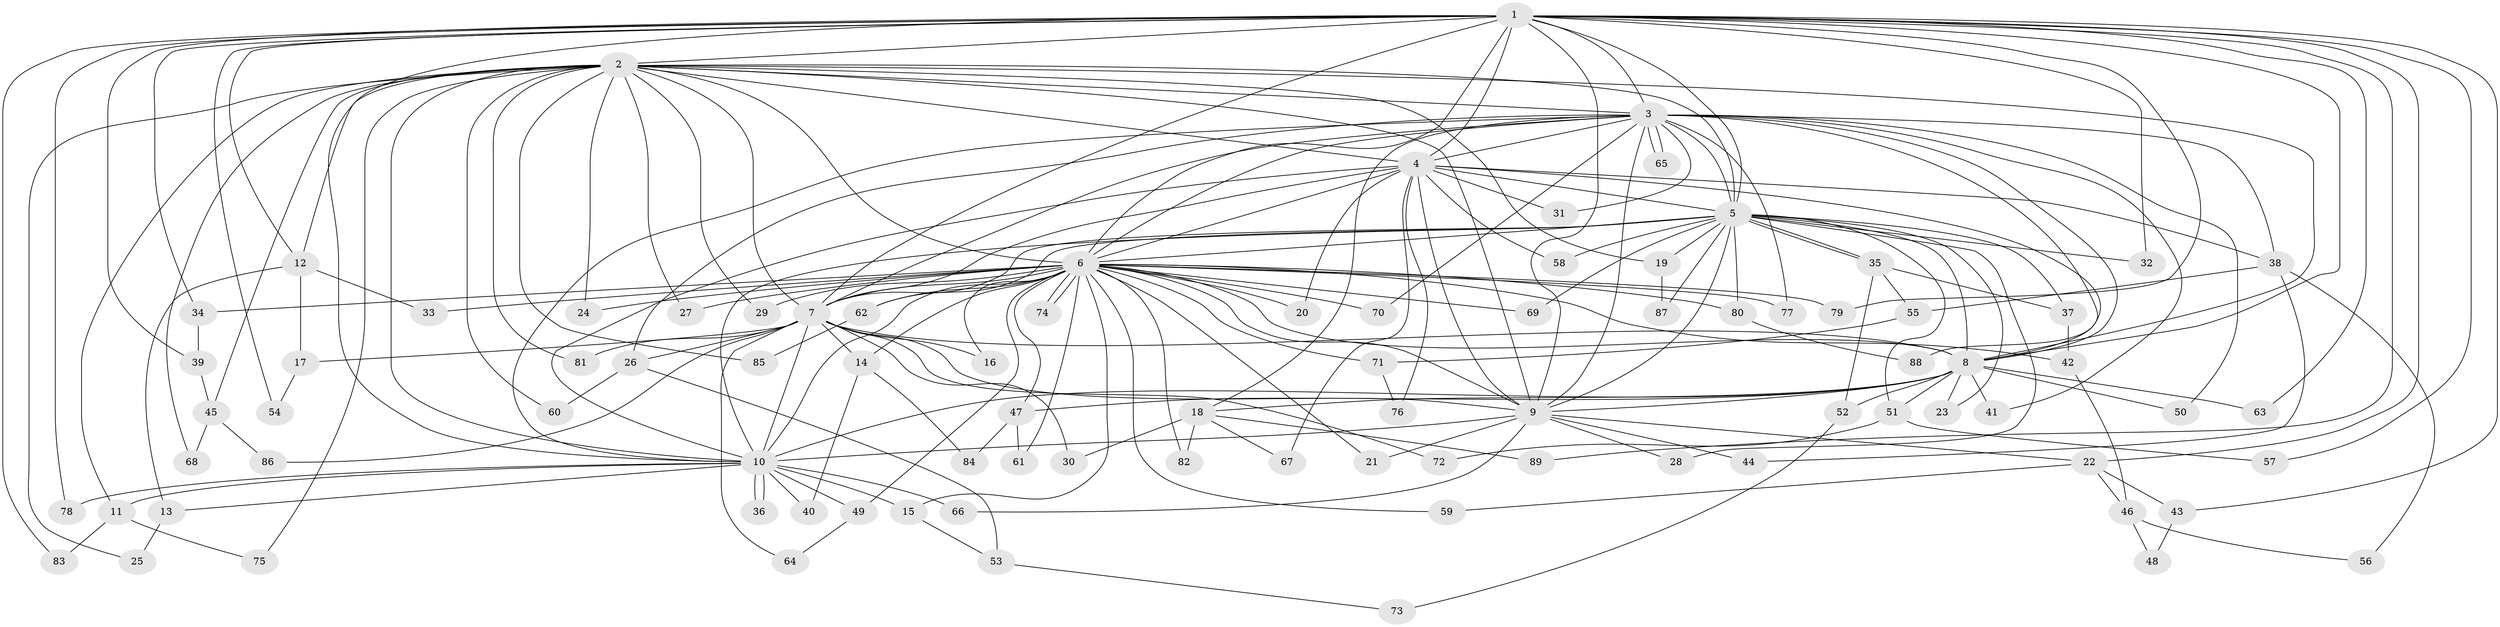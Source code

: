 // coarse degree distribution, {20: 0.03225806451612903, 18: 0.03225806451612903, 15: 0.016129032258064516, 21: 0.016129032258064516, 30: 0.016129032258064516, 17: 0.03225806451612903, 14: 0.016129032258064516, 3: 0.20967741935483872, 4: 0.06451612903225806, 2: 0.5, 6: 0.016129032258064516, 7: 0.03225806451612903, 5: 0.016129032258064516}
// Generated by graph-tools (version 1.1) at 2025/17/03/04/25 18:17:27]
// undirected, 89 vertices, 203 edges
graph export_dot {
graph [start="1"]
  node [color=gray90,style=filled];
  1;
  2;
  3;
  4;
  5;
  6;
  7;
  8;
  9;
  10;
  11;
  12;
  13;
  14;
  15;
  16;
  17;
  18;
  19;
  20;
  21;
  22;
  23;
  24;
  25;
  26;
  27;
  28;
  29;
  30;
  31;
  32;
  33;
  34;
  35;
  36;
  37;
  38;
  39;
  40;
  41;
  42;
  43;
  44;
  45;
  46;
  47;
  48;
  49;
  50;
  51;
  52;
  53;
  54;
  55;
  56;
  57;
  58;
  59;
  60;
  61;
  62;
  63;
  64;
  65;
  66;
  67;
  68;
  69;
  70;
  71;
  72;
  73;
  74;
  75;
  76;
  77;
  78;
  79;
  80;
  81;
  82;
  83;
  84;
  85;
  86;
  87;
  88;
  89;
  1 -- 2;
  1 -- 3;
  1 -- 4;
  1 -- 5;
  1 -- 6;
  1 -- 7;
  1 -- 8;
  1 -- 9;
  1 -- 10;
  1 -- 12;
  1 -- 22;
  1 -- 32;
  1 -- 34;
  1 -- 39;
  1 -- 43;
  1 -- 54;
  1 -- 57;
  1 -- 63;
  1 -- 78;
  1 -- 79;
  1 -- 83;
  1 -- 89;
  2 -- 3;
  2 -- 4;
  2 -- 5;
  2 -- 6;
  2 -- 7;
  2 -- 8;
  2 -- 9;
  2 -- 10;
  2 -- 11;
  2 -- 12;
  2 -- 19;
  2 -- 24;
  2 -- 25;
  2 -- 27;
  2 -- 29;
  2 -- 45;
  2 -- 60;
  2 -- 68;
  2 -- 75;
  2 -- 81;
  2 -- 85;
  3 -- 4;
  3 -- 5;
  3 -- 6;
  3 -- 7;
  3 -- 8;
  3 -- 9;
  3 -- 10;
  3 -- 18;
  3 -- 26;
  3 -- 31;
  3 -- 38;
  3 -- 41;
  3 -- 50;
  3 -- 65;
  3 -- 65;
  3 -- 70;
  3 -- 77;
  3 -- 88;
  4 -- 5;
  4 -- 6;
  4 -- 7;
  4 -- 8;
  4 -- 9;
  4 -- 10;
  4 -- 20;
  4 -- 31;
  4 -- 38;
  4 -- 58;
  4 -- 67;
  4 -- 76;
  5 -- 6;
  5 -- 7;
  5 -- 8;
  5 -- 9;
  5 -- 10;
  5 -- 19;
  5 -- 23;
  5 -- 28;
  5 -- 32;
  5 -- 35;
  5 -- 35;
  5 -- 37;
  5 -- 51;
  5 -- 58;
  5 -- 62;
  5 -- 69;
  5 -- 80;
  5 -- 87;
  6 -- 7;
  6 -- 8;
  6 -- 9;
  6 -- 10;
  6 -- 14;
  6 -- 15;
  6 -- 16;
  6 -- 20;
  6 -- 21;
  6 -- 24;
  6 -- 27;
  6 -- 29;
  6 -- 33;
  6 -- 34;
  6 -- 42;
  6 -- 47;
  6 -- 49;
  6 -- 59;
  6 -- 61;
  6 -- 62;
  6 -- 69;
  6 -- 70;
  6 -- 71;
  6 -- 74;
  6 -- 74;
  6 -- 77;
  6 -- 79;
  6 -- 80;
  6 -- 82;
  7 -- 8;
  7 -- 9;
  7 -- 10;
  7 -- 14;
  7 -- 16;
  7 -- 17;
  7 -- 26;
  7 -- 30;
  7 -- 64;
  7 -- 72;
  7 -- 81;
  7 -- 86;
  8 -- 9;
  8 -- 10;
  8 -- 18;
  8 -- 23;
  8 -- 41;
  8 -- 47;
  8 -- 50;
  8 -- 51;
  8 -- 52;
  8 -- 63;
  9 -- 10;
  9 -- 21;
  9 -- 22;
  9 -- 28;
  9 -- 44;
  9 -- 66;
  10 -- 11;
  10 -- 13;
  10 -- 15;
  10 -- 36;
  10 -- 36;
  10 -- 40;
  10 -- 49;
  10 -- 66;
  10 -- 78;
  11 -- 75;
  11 -- 83;
  12 -- 13;
  12 -- 17;
  12 -- 33;
  13 -- 25;
  14 -- 40;
  14 -- 84;
  15 -- 53;
  17 -- 54;
  18 -- 30;
  18 -- 67;
  18 -- 82;
  18 -- 89;
  19 -- 87;
  22 -- 43;
  22 -- 46;
  22 -- 59;
  26 -- 53;
  26 -- 60;
  34 -- 39;
  35 -- 37;
  35 -- 52;
  35 -- 55;
  37 -- 42;
  38 -- 44;
  38 -- 55;
  38 -- 56;
  39 -- 45;
  42 -- 46;
  43 -- 48;
  45 -- 68;
  45 -- 86;
  46 -- 48;
  46 -- 56;
  47 -- 61;
  47 -- 84;
  49 -- 64;
  51 -- 57;
  51 -- 72;
  52 -- 73;
  53 -- 73;
  55 -- 71;
  62 -- 85;
  71 -- 76;
  80 -- 88;
}
